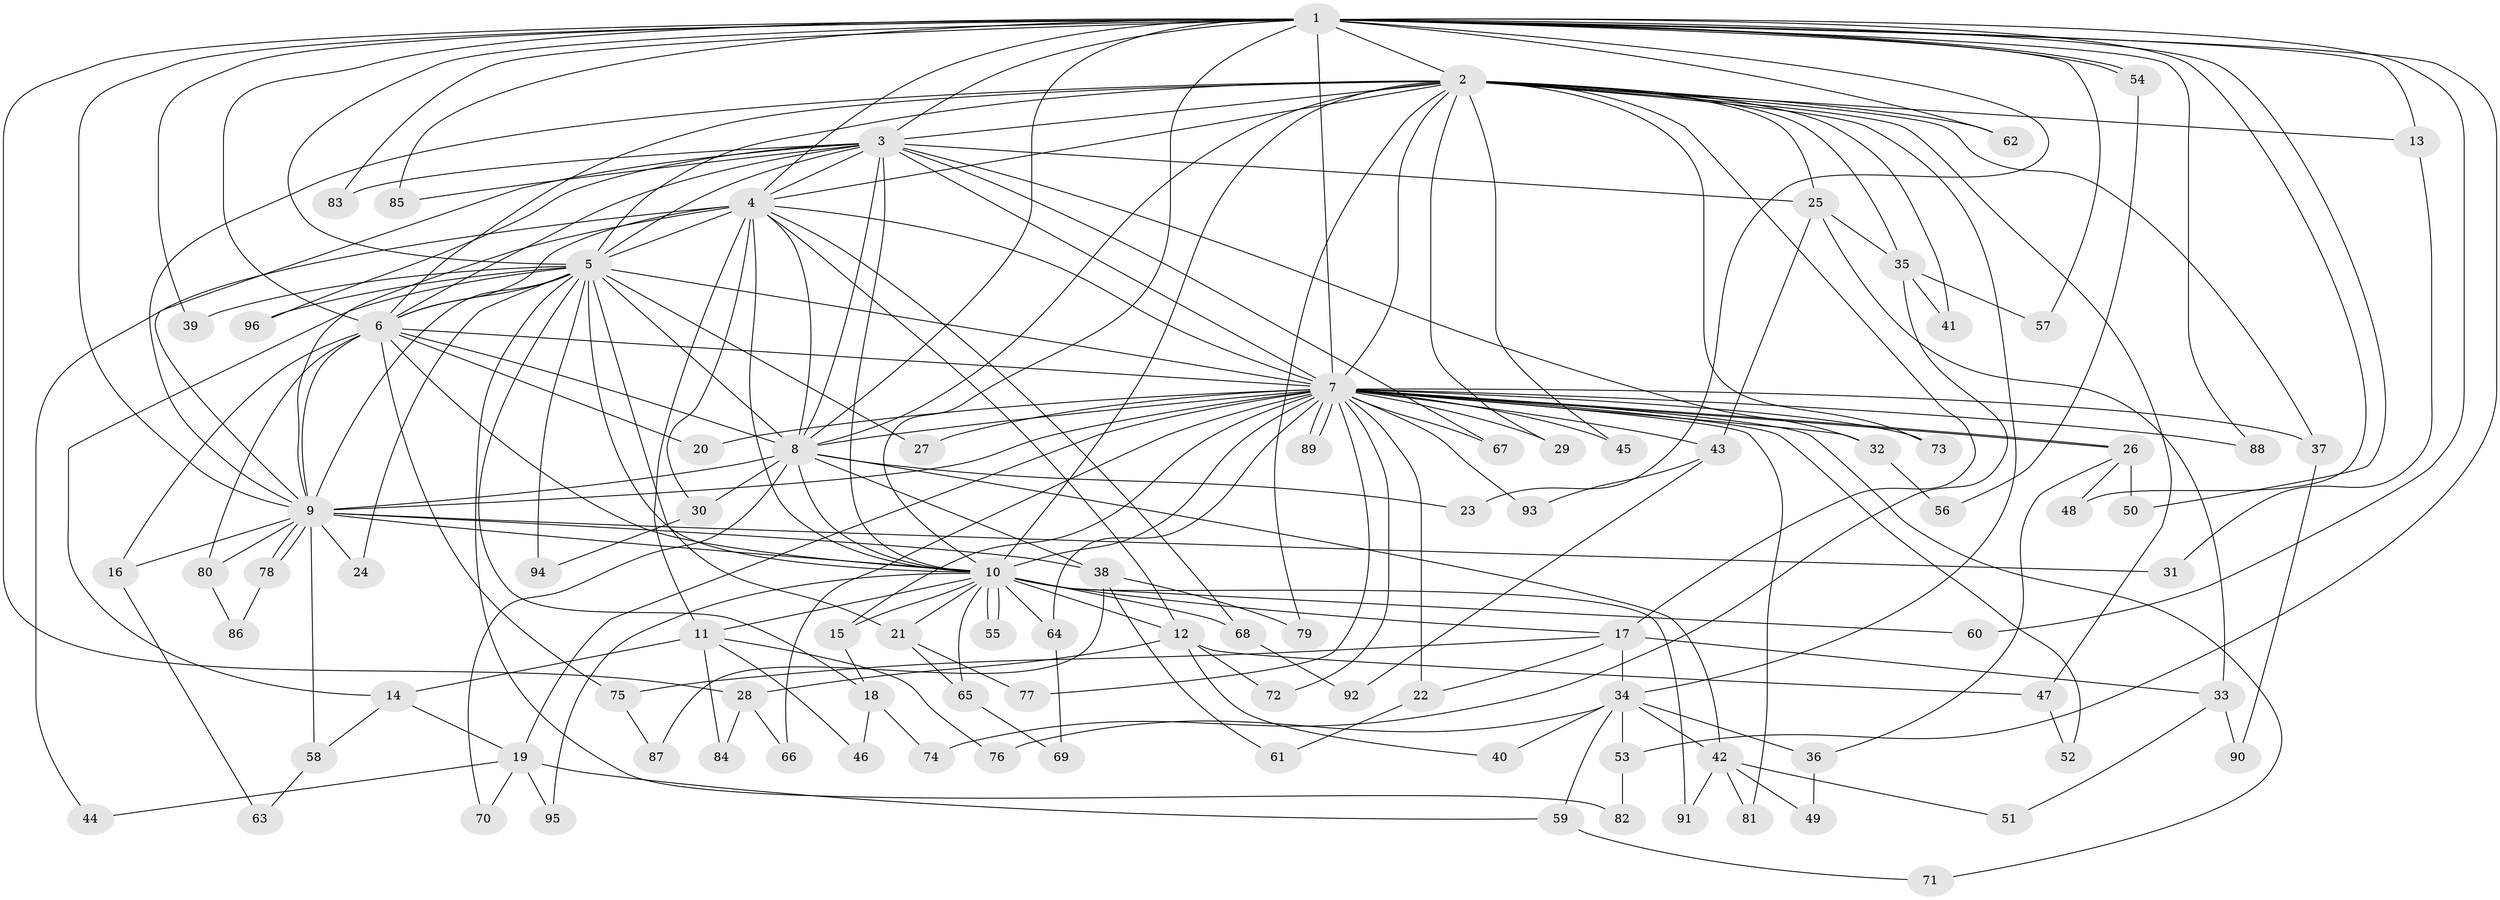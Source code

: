 // coarse degree distribution, {21: 0.014084507042253521, 20: 0.014084507042253521, 25: 0.014084507042253521, 12: 0.014084507042253521, 15: 0.014084507042253521, 10: 0.014084507042253521, 29: 0.014084507042253521, 17: 0.014084507042253521, 8: 0.014084507042253521, 6: 0.056338028169014086, 5: 0.056338028169014086, 3: 0.2112676056338028, 4: 0.056338028169014086, 2: 0.4647887323943662, 9: 0.014084507042253521, 1: 0.014084507042253521}
// Generated by graph-tools (version 1.1) at 2025/41/03/06/25 10:41:40]
// undirected, 96 vertices, 217 edges
graph export_dot {
graph [start="1"]
  node [color=gray90,style=filled];
  1;
  2;
  3;
  4;
  5;
  6;
  7;
  8;
  9;
  10;
  11;
  12;
  13;
  14;
  15;
  16;
  17;
  18;
  19;
  20;
  21;
  22;
  23;
  24;
  25;
  26;
  27;
  28;
  29;
  30;
  31;
  32;
  33;
  34;
  35;
  36;
  37;
  38;
  39;
  40;
  41;
  42;
  43;
  44;
  45;
  46;
  47;
  48;
  49;
  50;
  51;
  52;
  53;
  54;
  55;
  56;
  57;
  58;
  59;
  60;
  61;
  62;
  63;
  64;
  65;
  66;
  67;
  68;
  69;
  70;
  71;
  72;
  73;
  74;
  75;
  76;
  77;
  78;
  79;
  80;
  81;
  82;
  83;
  84;
  85;
  86;
  87;
  88;
  89;
  90;
  91;
  92;
  93;
  94;
  95;
  96;
  1 -- 2;
  1 -- 3;
  1 -- 4;
  1 -- 5;
  1 -- 6;
  1 -- 7;
  1 -- 8;
  1 -- 9;
  1 -- 10;
  1 -- 13;
  1 -- 23;
  1 -- 28;
  1 -- 39;
  1 -- 48;
  1 -- 50;
  1 -- 53;
  1 -- 54;
  1 -- 54;
  1 -- 57;
  1 -- 60;
  1 -- 62;
  1 -- 83;
  1 -- 85;
  1 -- 88;
  2 -- 3;
  2 -- 4;
  2 -- 5;
  2 -- 6;
  2 -- 7;
  2 -- 8;
  2 -- 9;
  2 -- 10;
  2 -- 13;
  2 -- 17;
  2 -- 25;
  2 -- 29;
  2 -- 34;
  2 -- 35;
  2 -- 37;
  2 -- 41;
  2 -- 45;
  2 -- 47;
  2 -- 62;
  2 -- 73;
  2 -- 79;
  3 -- 4;
  3 -- 5;
  3 -- 6;
  3 -- 7;
  3 -- 8;
  3 -- 9;
  3 -- 10;
  3 -- 25;
  3 -- 32;
  3 -- 67;
  3 -- 83;
  3 -- 85;
  3 -- 96;
  4 -- 5;
  4 -- 6;
  4 -- 7;
  4 -- 8;
  4 -- 9;
  4 -- 10;
  4 -- 11;
  4 -- 12;
  4 -- 30;
  4 -- 44;
  4 -- 68;
  5 -- 6;
  5 -- 7;
  5 -- 8;
  5 -- 9;
  5 -- 10;
  5 -- 14;
  5 -- 18;
  5 -- 21;
  5 -- 24;
  5 -- 27;
  5 -- 39;
  5 -- 82;
  5 -- 94;
  5 -- 96;
  6 -- 7;
  6 -- 8;
  6 -- 9;
  6 -- 10;
  6 -- 16;
  6 -- 20;
  6 -- 75;
  6 -- 80;
  7 -- 8;
  7 -- 9;
  7 -- 10;
  7 -- 15;
  7 -- 19;
  7 -- 20;
  7 -- 22;
  7 -- 26;
  7 -- 26;
  7 -- 27;
  7 -- 29;
  7 -- 32;
  7 -- 37;
  7 -- 43;
  7 -- 45;
  7 -- 52;
  7 -- 64;
  7 -- 66;
  7 -- 67;
  7 -- 71;
  7 -- 72;
  7 -- 73;
  7 -- 77;
  7 -- 81;
  7 -- 88;
  7 -- 89;
  7 -- 89;
  7 -- 93;
  8 -- 9;
  8 -- 10;
  8 -- 23;
  8 -- 30;
  8 -- 38;
  8 -- 42;
  8 -- 70;
  9 -- 10;
  9 -- 16;
  9 -- 24;
  9 -- 31;
  9 -- 38;
  9 -- 58;
  9 -- 78;
  9 -- 78;
  9 -- 80;
  10 -- 11;
  10 -- 12;
  10 -- 15;
  10 -- 17;
  10 -- 21;
  10 -- 55;
  10 -- 55;
  10 -- 60;
  10 -- 64;
  10 -- 65;
  10 -- 68;
  10 -- 91;
  10 -- 95;
  11 -- 14;
  11 -- 46;
  11 -- 76;
  11 -- 84;
  12 -- 28;
  12 -- 40;
  12 -- 47;
  12 -- 72;
  13 -- 31;
  14 -- 19;
  14 -- 58;
  15 -- 18;
  16 -- 63;
  17 -- 22;
  17 -- 33;
  17 -- 34;
  17 -- 75;
  18 -- 46;
  18 -- 74;
  19 -- 44;
  19 -- 59;
  19 -- 70;
  19 -- 95;
  21 -- 65;
  21 -- 77;
  22 -- 61;
  25 -- 33;
  25 -- 35;
  25 -- 43;
  26 -- 36;
  26 -- 48;
  26 -- 50;
  28 -- 66;
  28 -- 84;
  30 -- 94;
  32 -- 56;
  33 -- 51;
  33 -- 90;
  34 -- 36;
  34 -- 40;
  34 -- 42;
  34 -- 53;
  34 -- 59;
  34 -- 76;
  35 -- 41;
  35 -- 57;
  35 -- 74;
  36 -- 49;
  37 -- 90;
  38 -- 61;
  38 -- 79;
  38 -- 87;
  42 -- 49;
  42 -- 51;
  42 -- 81;
  42 -- 91;
  43 -- 92;
  43 -- 93;
  47 -- 52;
  53 -- 82;
  54 -- 56;
  58 -- 63;
  59 -- 71;
  64 -- 69;
  65 -- 69;
  68 -- 92;
  75 -- 87;
  78 -- 86;
  80 -- 86;
}
